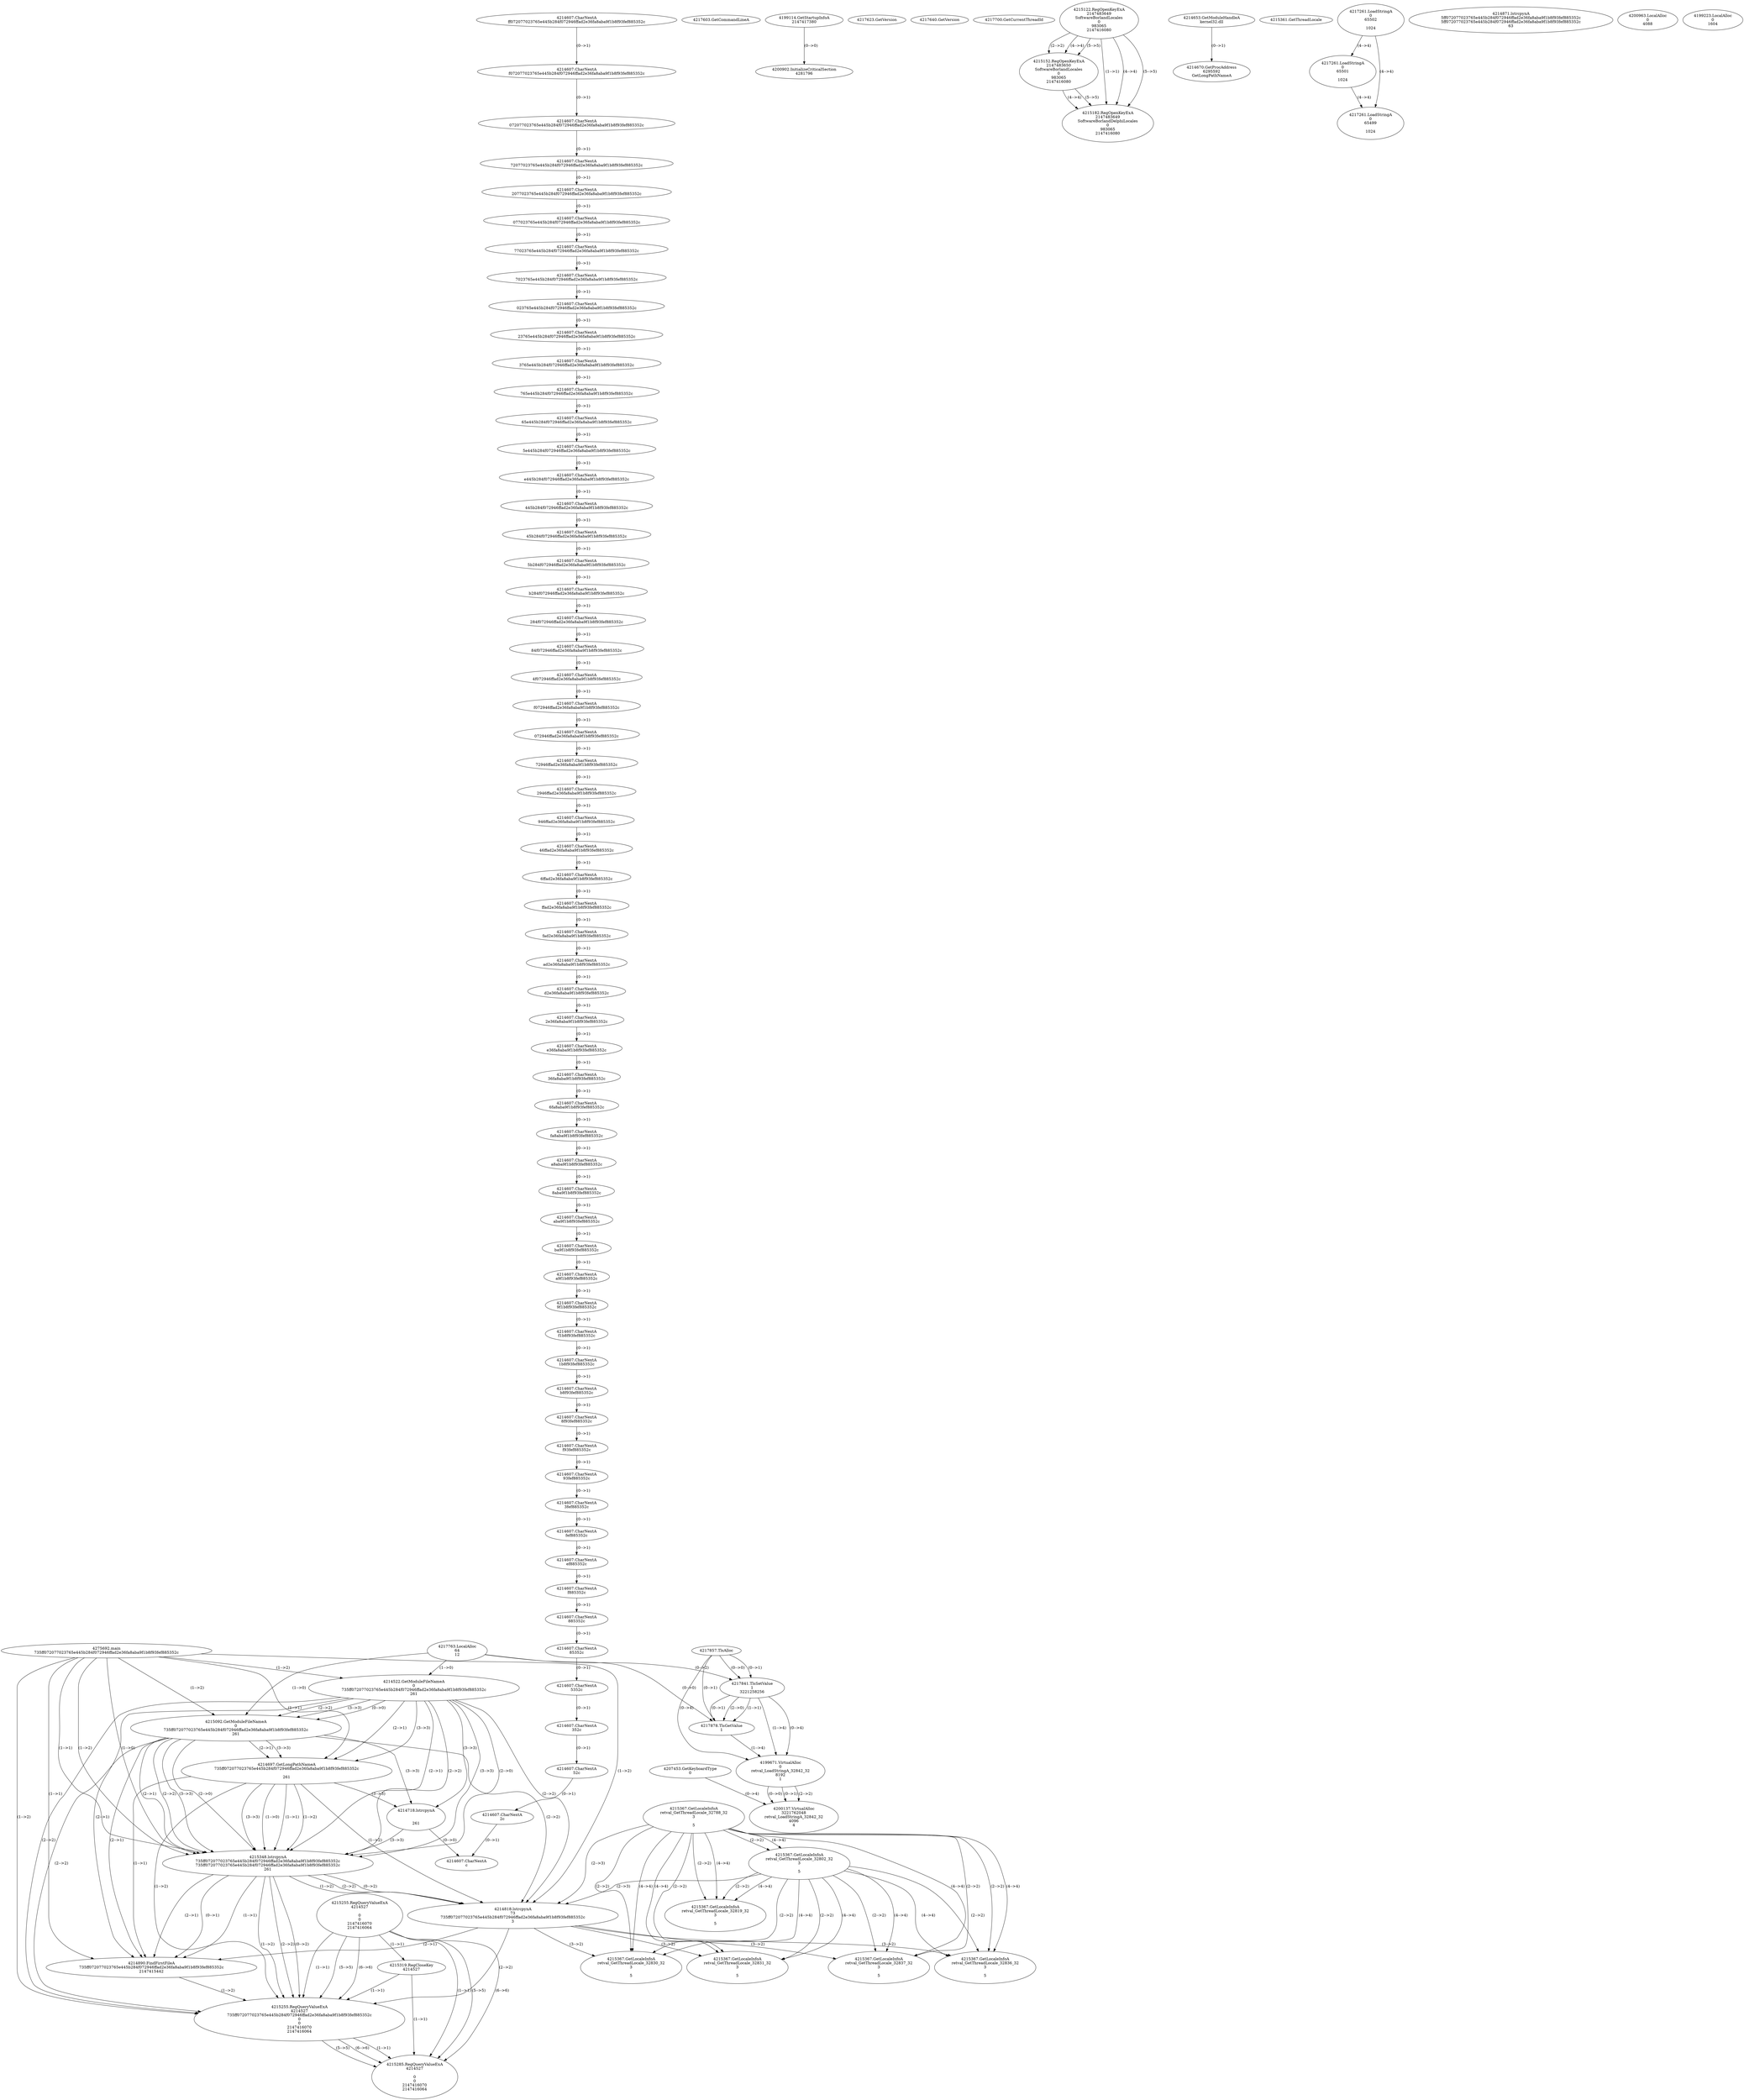 // Global SCDG with merge call
digraph {
	0 [label="4275692.main
735ff072077023765e445b284f072946ffad2e36fa8aba9f1b8f93fef885352c"]
	1 [label="4217857.TlsAlloc
"]
	2 [label="4217763.LocalAlloc
64
12"]
	3 [label="4217841.TlsSetValue
1
3221258256"]
	1 -> 3 [label="(0-->1)"]
	2 -> 3 [label="(0-->2)"]
	1 -> 3 [label="(0-->0)"]
	4 [label="4217878.TlsGetValue
1"]
	1 -> 4 [label="(0-->1)"]
	3 -> 4 [label="(1-->1)"]
	3 -> 4 [label="(0-->1)"]
	2 -> 4 [label="(0-->0)"]
	3 -> 4 [label="(2-->0)"]
	5 [label="4207453.GetKeyboardType
0"]
	6 [label="4217603.GetCommandLineA
"]
	7 [label="4199114.GetStartupInfoA
2147417380"]
	8 [label="4217623.GetVersion
"]
	9 [label="4217640.GetVersion
"]
	10 [label="4217700.GetCurrentThreadId
"]
	11 [label="4214522.GetModuleFileNameA
0
735ff072077023765e445b284f072946ffad2e36fa8aba9f1b8f93fef885352c
261"]
	0 -> 11 [label="(1-->2)"]
	2 -> 11 [label="(1-->0)"]
	12 [label="4215092.GetModuleFileNameA
0
735ff072077023765e445b284f072946ffad2e36fa8aba9f1b8f93fef885352c
261"]
	0 -> 12 [label="(1-->2)"]
	11 -> 12 [label="(2-->2)"]
	11 -> 12 [label="(3-->3)"]
	2 -> 12 [label="(1-->0)"]
	11 -> 12 [label="(0-->0)"]
	13 [label="4215122.RegOpenKeyExA
2147483649
Software\Borland\Locales
0
983065
2147416080"]
	14 [label="4215152.RegOpenKeyExA
2147483650
Software\Borland\Locales
0
983065
2147416080"]
	13 -> 14 [label="(2-->2)"]
	13 -> 14 [label="(4-->4)"]
	13 -> 14 [label="(5-->5)"]
	15 [label="4214653.GetModuleHandleA
kernel32.dll"]
	16 [label="4214670.GetProcAddress
6295592
GetLongPathNameA"]
	15 -> 16 [label="(0-->1)"]
	17 [label="4214697.GetLongPathNameA
735ff072077023765e445b284f072946ffad2e36fa8aba9f1b8f93fef885352c

261"]
	0 -> 17 [label="(1-->1)"]
	11 -> 17 [label="(2-->1)"]
	12 -> 17 [label="(2-->1)"]
	11 -> 17 [label="(3-->3)"]
	12 -> 17 [label="(3-->3)"]
	18 [label="4214718.lstrcpynA


261"]
	11 -> 18 [label="(3-->3)"]
	12 -> 18 [label="(3-->3)"]
	17 -> 18 [label="(3-->3)"]
	19 [label="4215255.RegQueryValueExA
4214527

0
0
2147416070
2147416064"]
	20 [label="4215319.RegCloseKey
4214527"]
	19 -> 20 [label="(1-->1)"]
	21 [label="4215348.lstrcpynA
735ff072077023765e445b284f072946ffad2e36fa8aba9f1b8f93fef885352c
735ff072077023765e445b284f072946ffad2e36fa8aba9f1b8f93fef885352c
261"]
	0 -> 21 [label="(1-->1)"]
	11 -> 21 [label="(2-->1)"]
	12 -> 21 [label="(2-->1)"]
	17 -> 21 [label="(1-->1)"]
	0 -> 21 [label="(1-->2)"]
	11 -> 21 [label="(2-->2)"]
	12 -> 21 [label="(2-->2)"]
	17 -> 21 [label="(1-->2)"]
	11 -> 21 [label="(3-->3)"]
	12 -> 21 [label="(3-->3)"]
	17 -> 21 [label="(3-->3)"]
	18 -> 21 [label="(3-->3)"]
	0 -> 21 [label="(1-->0)"]
	11 -> 21 [label="(2-->0)"]
	12 -> 21 [label="(2-->0)"]
	17 -> 21 [label="(1-->0)"]
	22 [label="4215361.GetThreadLocale
"]
	23 [label="4215367.GetLocaleInfoA
retval_GetThreadLocale_32788_32
3

5"]
	24 [label="4217261.LoadStringA
0
65502

1024"]
	25 [label="4215367.GetLocaleInfoA
retval_GetThreadLocale_32802_32
3

5"]
	23 -> 25 [label="(2-->2)"]
	23 -> 25 [label="(4-->4)"]
	26 [label="4217261.LoadStringA
0
65501

1024"]
	24 -> 26 [label="(4-->4)"]
	27 [label="4215182.RegOpenKeyExA
2147483649
Software\Borland\Delphi\Locales
0
983065
2147416080"]
	13 -> 27 [label="(1-->1)"]
	13 -> 27 [label="(4-->4)"]
	14 -> 27 [label="(4-->4)"]
	13 -> 27 [label="(5-->5)"]
	14 -> 27 [label="(5-->5)"]
	28 [label="4214818.lstrcpynA
73
735ff072077023765e445b284f072946ffad2e36fa8aba9f1b8f93fef885352c
3"]
	0 -> 28 [label="(1-->2)"]
	11 -> 28 [label="(2-->2)"]
	12 -> 28 [label="(2-->2)"]
	17 -> 28 [label="(1-->2)"]
	21 -> 28 [label="(1-->2)"]
	21 -> 28 [label="(2-->2)"]
	21 -> 28 [label="(0-->2)"]
	23 -> 28 [label="(2-->3)"]
	25 -> 28 [label="(2-->3)"]
	29 [label="4214607.CharNextA
ff072077023765e445b284f072946ffad2e36fa8aba9f1b8f93fef885352c"]
	30 [label="4214607.CharNextA
f072077023765e445b284f072946ffad2e36fa8aba9f1b8f93fef885352c"]
	29 -> 30 [label="(0-->1)"]
	31 [label="4214607.CharNextA
072077023765e445b284f072946ffad2e36fa8aba9f1b8f93fef885352c"]
	30 -> 31 [label="(0-->1)"]
	32 [label="4214607.CharNextA
72077023765e445b284f072946ffad2e36fa8aba9f1b8f93fef885352c"]
	31 -> 32 [label="(0-->1)"]
	33 [label="4214607.CharNextA
2077023765e445b284f072946ffad2e36fa8aba9f1b8f93fef885352c"]
	32 -> 33 [label="(0-->1)"]
	34 [label="4214607.CharNextA
077023765e445b284f072946ffad2e36fa8aba9f1b8f93fef885352c"]
	33 -> 34 [label="(0-->1)"]
	35 [label="4214607.CharNextA
77023765e445b284f072946ffad2e36fa8aba9f1b8f93fef885352c"]
	34 -> 35 [label="(0-->1)"]
	36 [label="4214607.CharNextA
7023765e445b284f072946ffad2e36fa8aba9f1b8f93fef885352c"]
	35 -> 36 [label="(0-->1)"]
	37 [label="4214607.CharNextA
023765e445b284f072946ffad2e36fa8aba9f1b8f93fef885352c"]
	36 -> 37 [label="(0-->1)"]
	38 [label="4214607.CharNextA
23765e445b284f072946ffad2e36fa8aba9f1b8f93fef885352c"]
	37 -> 38 [label="(0-->1)"]
	39 [label="4214607.CharNextA
3765e445b284f072946ffad2e36fa8aba9f1b8f93fef885352c"]
	38 -> 39 [label="(0-->1)"]
	40 [label="4214607.CharNextA
765e445b284f072946ffad2e36fa8aba9f1b8f93fef885352c"]
	39 -> 40 [label="(0-->1)"]
	41 [label="4214607.CharNextA
65e445b284f072946ffad2e36fa8aba9f1b8f93fef885352c"]
	40 -> 41 [label="(0-->1)"]
	42 [label="4214607.CharNextA
5e445b284f072946ffad2e36fa8aba9f1b8f93fef885352c"]
	41 -> 42 [label="(0-->1)"]
	43 [label="4214607.CharNextA
e445b284f072946ffad2e36fa8aba9f1b8f93fef885352c"]
	42 -> 43 [label="(0-->1)"]
	44 [label="4214607.CharNextA
445b284f072946ffad2e36fa8aba9f1b8f93fef885352c"]
	43 -> 44 [label="(0-->1)"]
	45 [label="4214607.CharNextA
45b284f072946ffad2e36fa8aba9f1b8f93fef885352c"]
	44 -> 45 [label="(0-->1)"]
	46 [label="4214607.CharNextA
5b284f072946ffad2e36fa8aba9f1b8f93fef885352c"]
	45 -> 46 [label="(0-->1)"]
	47 [label="4214607.CharNextA
b284f072946ffad2e36fa8aba9f1b8f93fef885352c"]
	46 -> 47 [label="(0-->1)"]
	48 [label="4214607.CharNextA
284f072946ffad2e36fa8aba9f1b8f93fef885352c"]
	47 -> 48 [label="(0-->1)"]
	49 [label="4214607.CharNextA
84f072946ffad2e36fa8aba9f1b8f93fef885352c"]
	48 -> 49 [label="(0-->1)"]
	50 [label="4214607.CharNextA
4f072946ffad2e36fa8aba9f1b8f93fef885352c"]
	49 -> 50 [label="(0-->1)"]
	51 [label="4214607.CharNextA
f072946ffad2e36fa8aba9f1b8f93fef885352c"]
	50 -> 51 [label="(0-->1)"]
	52 [label="4214607.CharNextA
072946ffad2e36fa8aba9f1b8f93fef885352c"]
	51 -> 52 [label="(0-->1)"]
	53 [label="4214607.CharNextA
72946ffad2e36fa8aba9f1b8f93fef885352c"]
	52 -> 53 [label="(0-->1)"]
	54 [label="4214607.CharNextA
2946ffad2e36fa8aba9f1b8f93fef885352c"]
	53 -> 54 [label="(0-->1)"]
	55 [label="4214607.CharNextA
946ffad2e36fa8aba9f1b8f93fef885352c"]
	54 -> 55 [label="(0-->1)"]
	56 [label="4214607.CharNextA
46ffad2e36fa8aba9f1b8f93fef885352c"]
	55 -> 56 [label="(0-->1)"]
	57 [label="4214607.CharNextA
6ffad2e36fa8aba9f1b8f93fef885352c"]
	56 -> 57 [label="(0-->1)"]
	58 [label="4214607.CharNextA
ffad2e36fa8aba9f1b8f93fef885352c"]
	57 -> 58 [label="(0-->1)"]
	59 [label="4214607.CharNextA
fad2e36fa8aba9f1b8f93fef885352c"]
	58 -> 59 [label="(0-->1)"]
	60 [label="4214607.CharNextA
ad2e36fa8aba9f1b8f93fef885352c"]
	59 -> 60 [label="(0-->1)"]
	61 [label="4214607.CharNextA
d2e36fa8aba9f1b8f93fef885352c"]
	60 -> 61 [label="(0-->1)"]
	62 [label="4214607.CharNextA
2e36fa8aba9f1b8f93fef885352c"]
	61 -> 62 [label="(0-->1)"]
	63 [label="4214607.CharNextA
e36fa8aba9f1b8f93fef885352c"]
	62 -> 63 [label="(0-->1)"]
	64 [label="4214607.CharNextA
36fa8aba9f1b8f93fef885352c"]
	63 -> 64 [label="(0-->1)"]
	65 [label="4214607.CharNextA
6fa8aba9f1b8f93fef885352c"]
	64 -> 65 [label="(0-->1)"]
	66 [label="4214607.CharNextA
fa8aba9f1b8f93fef885352c"]
	65 -> 66 [label="(0-->1)"]
	67 [label="4214607.CharNextA
a8aba9f1b8f93fef885352c"]
	66 -> 67 [label="(0-->1)"]
	68 [label="4214607.CharNextA
8aba9f1b8f93fef885352c"]
	67 -> 68 [label="(0-->1)"]
	69 [label="4214607.CharNextA
aba9f1b8f93fef885352c"]
	68 -> 69 [label="(0-->1)"]
	70 [label="4214607.CharNextA
ba9f1b8f93fef885352c"]
	69 -> 70 [label="(0-->1)"]
	71 [label="4214607.CharNextA
a9f1b8f93fef885352c"]
	70 -> 71 [label="(0-->1)"]
	72 [label="4214607.CharNextA
9f1b8f93fef885352c"]
	71 -> 72 [label="(0-->1)"]
	73 [label="4214607.CharNextA
f1b8f93fef885352c"]
	72 -> 73 [label="(0-->1)"]
	74 [label="4214607.CharNextA
1b8f93fef885352c"]
	73 -> 74 [label="(0-->1)"]
	75 [label="4214607.CharNextA
b8f93fef885352c"]
	74 -> 75 [label="(0-->1)"]
	76 [label="4214607.CharNextA
8f93fef885352c"]
	75 -> 76 [label="(0-->1)"]
	77 [label="4214607.CharNextA
f93fef885352c"]
	76 -> 77 [label="(0-->1)"]
	78 [label="4214607.CharNextA
93fef885352c"]
	77 -> 78 [label="(0-->1)"]
	79 [label="4214607.CharNextA
3fef885352c"]
	78 -> 79 [label="(0-->1)"]
	80 [label="4214607.CharNextA
fef885352c"]
	79 -> 80 [label="(0-->1)"]
	81 [label="4214607.CharNextA
ef885352c"]
	80 -> 81 [label="(0-->1)"]
	82 [label="4214607.CharNextA
f885352c"]
	81 -> 82 [label="(0-->1)"]
	83 [label="4214607.CharNextA
885352c"]
	82 -> 83 [label="(0-->1)"]
	84 [label="4214607.CharNextA
85352c"]
	83 -> 84 [label="(0-->1)"]
	85 [label="4214607.CharNextA
5352c"]
	84 -> 85 [label="(0-->1)"]
	86 [label="4214607.CharNextA
352c"]
	85 -> 86 [label="(0-->1)"]
	87 [label="4214607.CharNextA
52c"]
	86 -> 87 [label="(0-->1)"]
	88 [label="4214607.CharNextA
2c"]
	87 -> 88 [label="(0-->1)"]
	89 [label="4214607.CharNextA
c"]
	88 -> 89 [label="(0-->1)"]
	18 -> 89 [label="(0-->0)"]
	90 [label="4214871.lstrcpynA
5ff072077023765e445b284f072946ffad2e36fa8aba9f1b8f93fef885352c
5ff072077023765e445b284f072946ffad2e36fa8aba9f1b8f93fef885352c
63"]
	91 [label="4214890.FindFirstFileA
735ff072077023765e445b284f072946ffad2e36fa8aba9f1b8f93fef885352c
2147415442"]
	0 -> 91 [label="(1-->1)"]
	11 -> 91 [label="(2-->1)"]
	12 -> 91 [label="(2-->1)"]
	17 -> 91 [label="(1-->1)"]
	21 -> 91 [label="(1-->1)"]
	21 -> 91 [label="(2-->1)"]
	21 -> 91 [label="(0-->1)"]
	28 -> 91 [label="(2-->1)"]
	92 [label="4215255.RegQueryValueExA
4214527
735ff072077023765e445b284f072946ffad2e36fa8aba9f1b8f93fef885352c
0
0
2147416070
2147416064"]
	19 -> 92 [label="(1-->1)"]
	20 -> 92 [label="(1-->1)"]
	0 -> 92 [label="(1-->2)"]
	11 -> 92 [label="(2-->2)"]
	12 -> 92 [label="(2-->2)"]
	17 -> 92 [label="(1-->2)"]
	21 -> 92 [label="(1-->2)"]
	21 -> 92 [label="(2-->2)"]
	21 -> 92 [label="(0-->2)"]
	28 -> 92 [label="(2-->2)"]
	91 -> 92 [label="(1-->2)"]
	19 -> 92 [label="(5-->5)"]
	19 -> 92 [label="(6-->6)"]
	93 [label="4215285.RegQueryValueExA
4214527

0
0
2147416070
2147416064"]
	19 -> 93 [label="(1-->1)"]
	20 -> 93 [label="(1-->1)"]
	92 -> 93 [label="(1-->1)"]
	19 -> 93 [label="(5-->5)"]
	92 -> 93 [label="(5-->5)"]
	19 -> 93 [label="(6-->6)"]
	92 -> 93 [label="(6-->6)"]
	94 [label="4215367.GetLocaleInfoA
retval_GetThreadLocale_32836_32
3

5"]
	23 -> 94 [label="(2-->2)"]
	25 -> 94 [label="(2-->2)"]
	28 -> 94 [label="(3-->2)"]
	23 -> 94 [label="(4-->4)"]
	25 -> 94 [label="(4-->4)"]
	95 [label="4217261.LoadStringA
0
65499

1024"]
	24 -> 95 [label="(4-->4)"]
	26 -> 95 [label="(4-->4)"]
	96 [label="4200902.InitializeCriticalSection
4281796"]
	7 -> 96 [label="(0-->0)"]
	97 [label="4200963.LocalAlloc
0
4088"]
	98 [label="4199671.VirtualAlloc
0
retval_LoadStringA_32842_32
8192
1"]
	1 -> 98 [label="(0-->4)"]
	3 -> 98 [label="(1-->4)"]
	3 -> 98 [label="(0-->4)"]
	4 -> 98 [label="(1-->4)"]
	99 [label="4199223.LocalAlloc
0
1604"]
	100 [label="4200137.VirtualAlloc
3221762048
retval_LoadStringA_32842_32
4096
4"]
	98 -> 100 [label="(0-->1)"]
	98 -> 100 [label="(2-->2)"]
	5 -> 100 [label="(0-->4)"]
	98 -> 100 [label="(0-->0)"]
	101 [label="4215367.GetLocaleInfoA
retval_GetThreadLocale_32819_32
3

5"]
	23 -> 101 [label="(2-->2)"]
	25 -> 101 [label="(2-->2)"]
	23 -> 101 [label="(4-->4)"]
	25 -> 101 [label="(4-->4)"]
	102 [label="4215367.GetLocaleInfoA
retval_GetThreadLocale_32830_32
3

5"]
	23 -> 102 [label="(2-->2)"]
	25 -> 102 [label="(2-->2)"]
	28 -> 102 [label="(3-->2)"]
	23 -> 102 [label="(4-->4)"]
	25 -> 102 [label="(4-->4)"]
	103 [label="4215367.GetLocaleInfoA
retval_GetThreadLocale_32831_32
3

5"]
	23 -> 103 [label="(2-->2)"]
	25 -> 103 [label="(2-->2)"]
	28 -> 103 [label="(3-->2)"]
	23 -> 103 [label="(4-->4)"]
	25 -> 103 [label="(4-->4)"]
	104 [label="4215367.GetLocaleInfoA
retval_GetThreadLocale_32837_32
3

5"]
	23 -> 104 [label="(2-->2)"]
	25 -> 104 [label="(2-->2)"]
	28 -> 104 [label="(3-->2)"]
	23 -> 104 [label="(4-->4)"]
	25 -> 104 [label="(4-->4)"]
}
